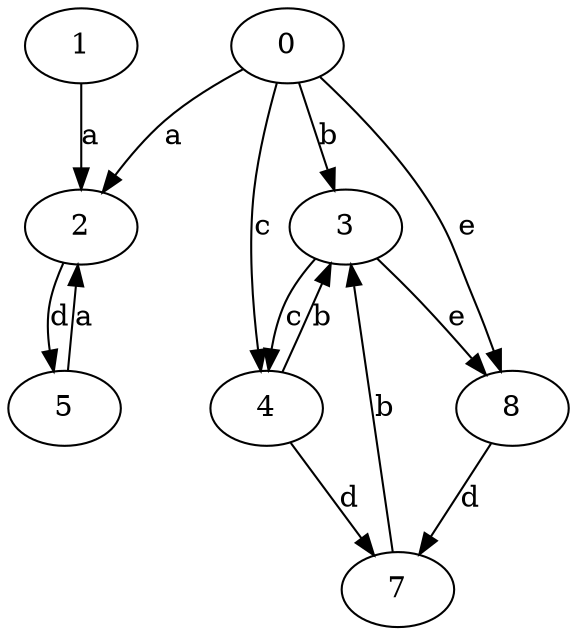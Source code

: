 strict digraph  {
0;
1;
2;
3;
4;
5;
7;
8;
0 -> 2  [label=a];
0 -> 3  [label=b];
0 -> 4  [label=c];
0 -> 8  [label=e];
1 -> 2  [label=a];
2 -> 5  [label=d];
3 -> 4  [label=c];
3 -> 8  [label=e];
4 -> 3  [label=b];
4 -> 7  [label=d];
5 -> 2  [label=a];
7 -> 3  [label=b];
8 -> 7  [label=d];
}

